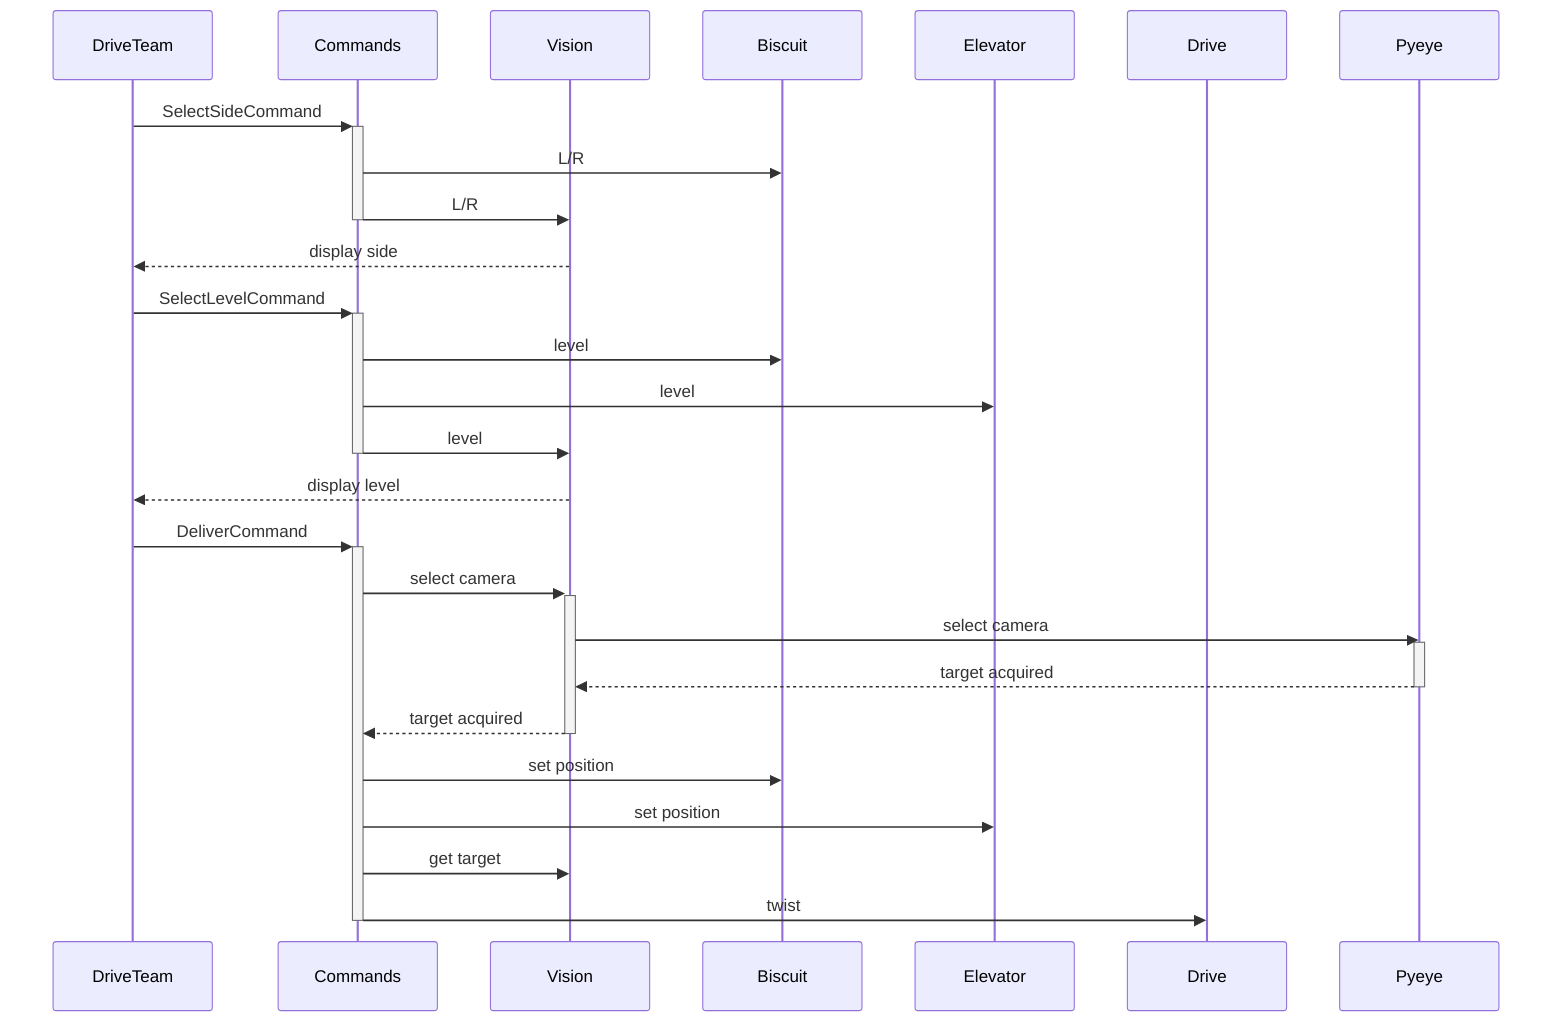 sequenceDiagram
participant DriveTeam
participant Commands
participant Vision
participant Biscuit
participant Elevator
participant Drive
participant Pyeye
DriveTeam ->> +Commands:SelectSideCommand
Commands->> Biscuit: L/R
Commands->> -Vision: L/R
Vision -->> DriveTeam: display side
DriveTeam ->> +Commands:SelectLevelCommand
Commands->> Biscuit: level
Commands->> Elevator: level
Commands->> -Vision: level
Vision -->> DriveTeam: display level

DriveTeam ->> +Commands: DeliverCommand

Commands ->> +Vision: select camera

Vision ->> Pyeye: select camera
activate Pyeye
Pyeye -->> Vision: target acquired
deactivate Pyeye
Vision -->> -Commands: target acquired
Commands ->> Biscuit: set position

Commands ->> Elevator: set position

Commands ->> Vision: get target
Commands ->> -Drive: twist